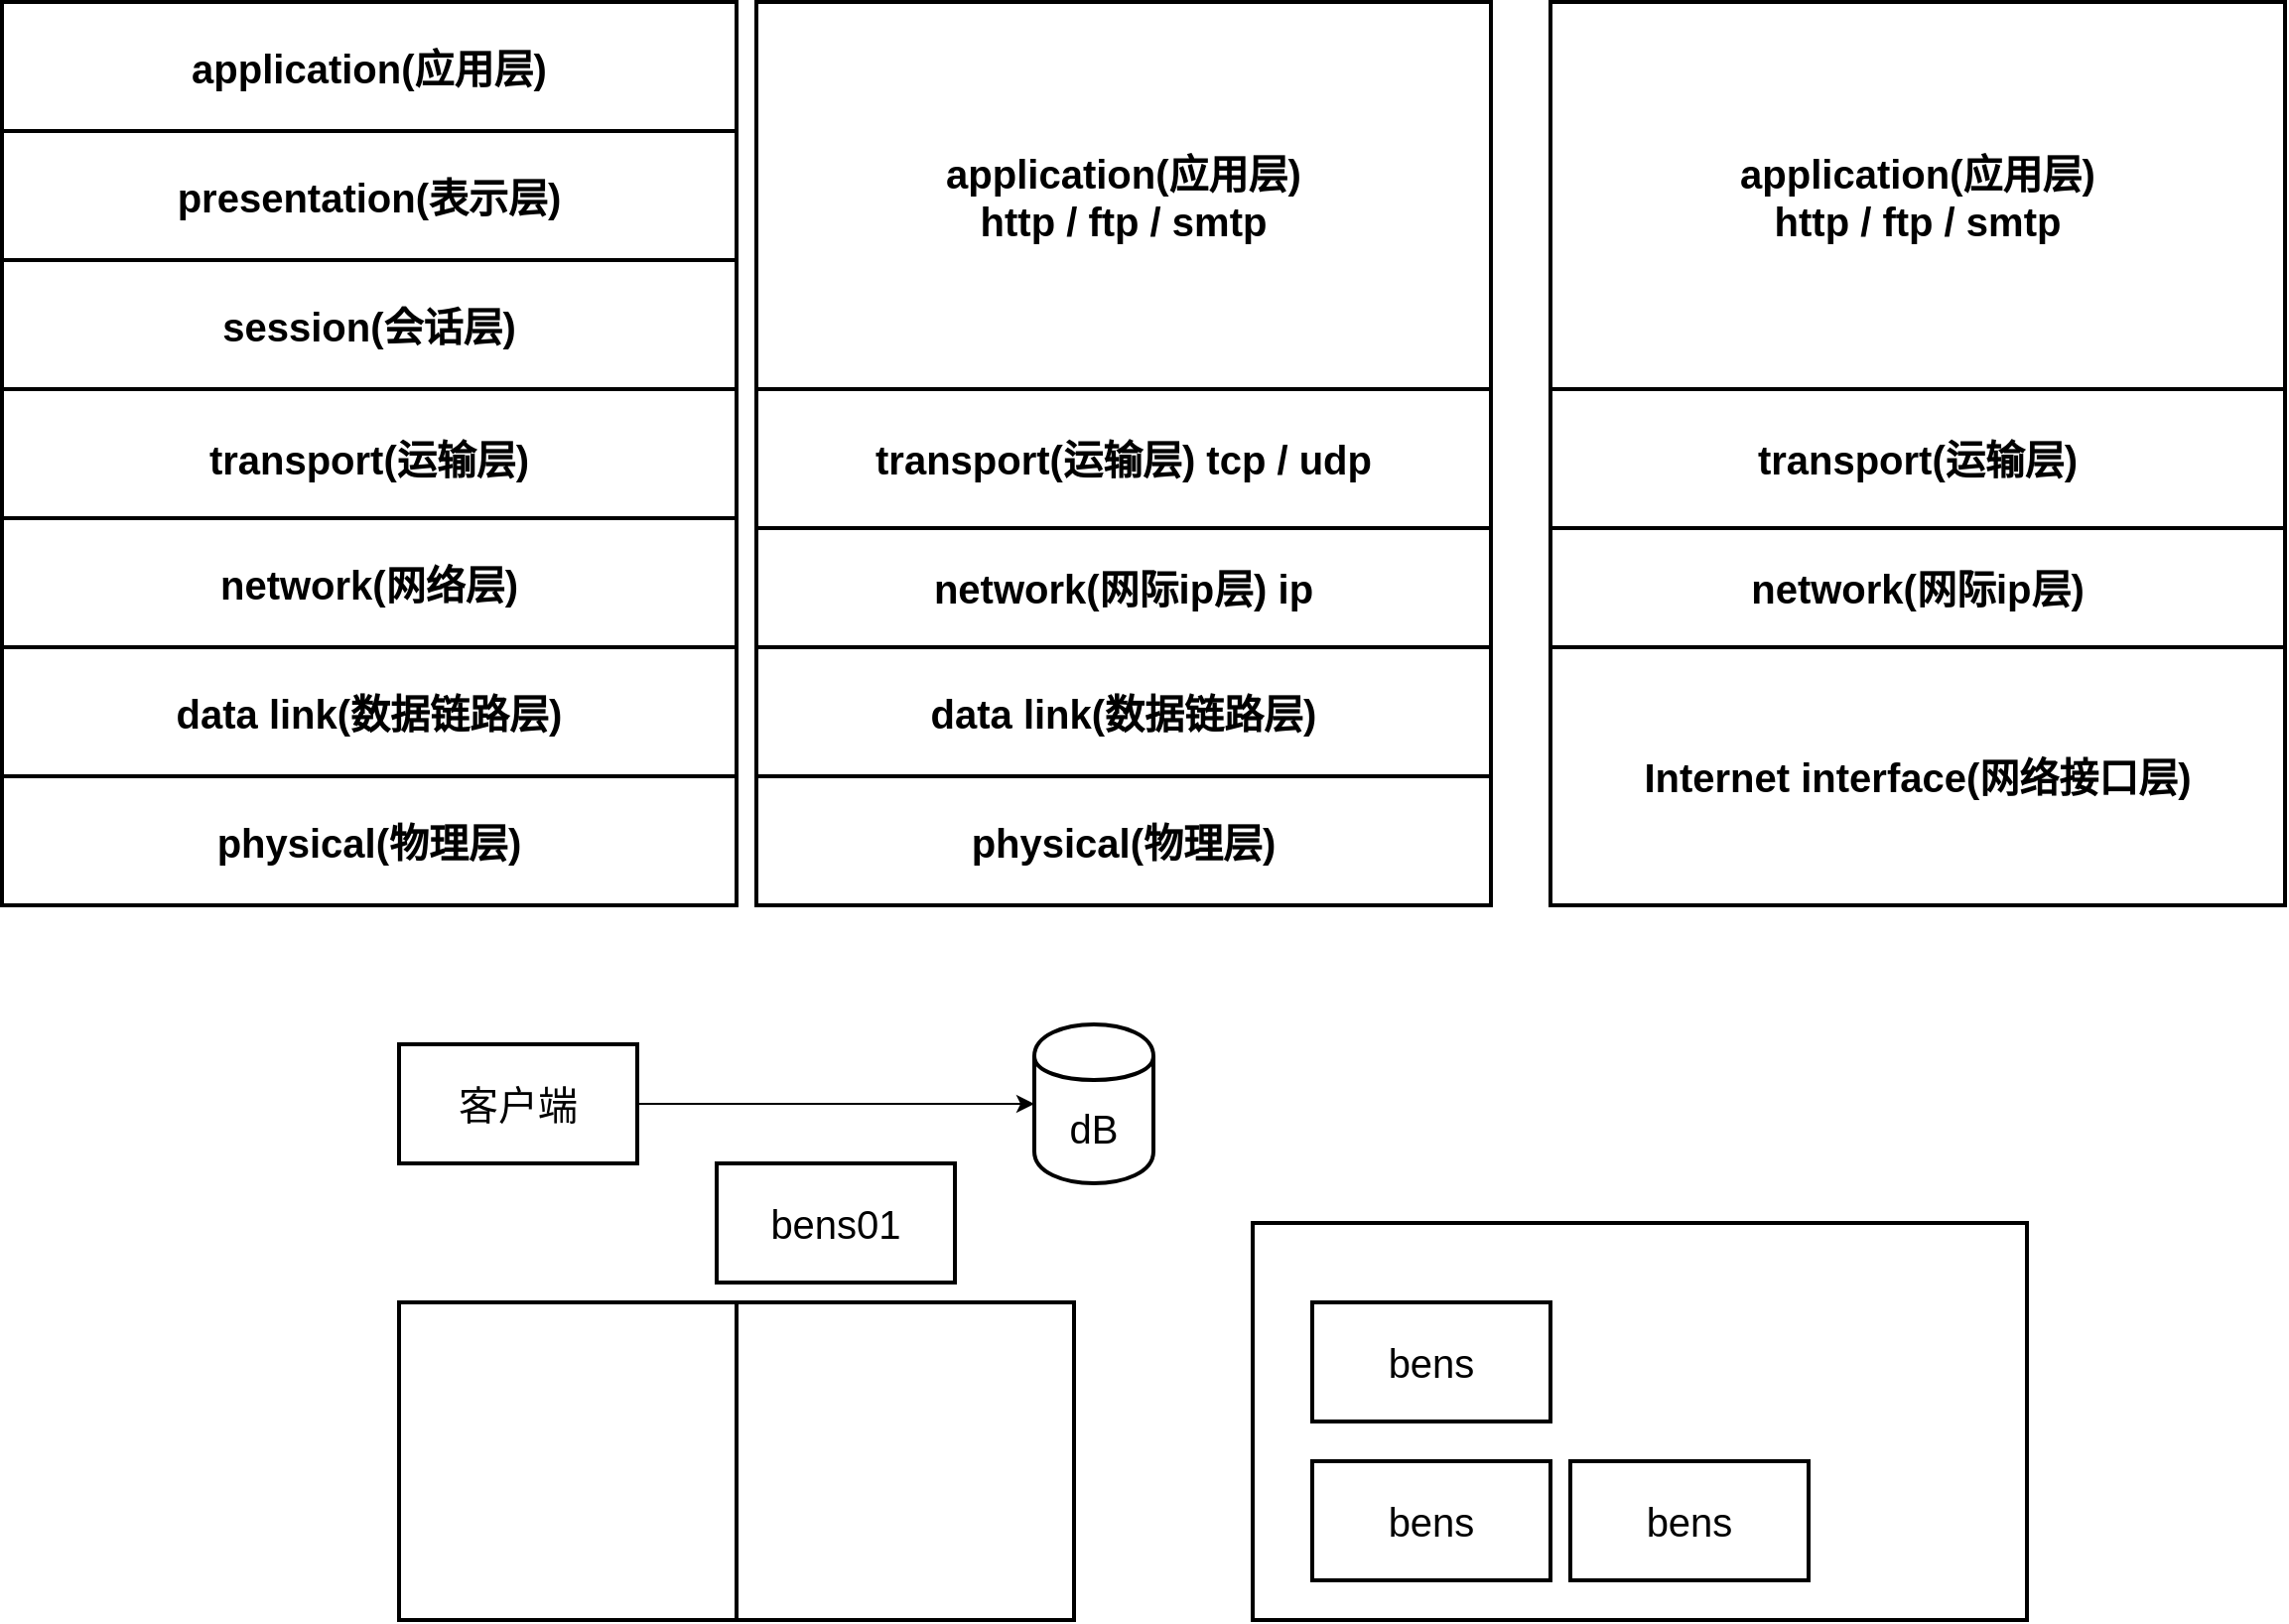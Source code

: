 <mxfile version="11.3.0" type="device" pages="2"><diagram id="DZQopFqao9gLvyvouu1X" name="Page-1"><mxGraphModel dx="1022" dy="497" grid="1" gridSize="10" guides="1" tooltips="1" connect="1" arrows="1" fold="1" page="1" pageScale="1" pageWidth="2339" pageHeight="3300" math="0" shadow="0"><root><mxCell id="0"/><mxCell id="1" parent="0"/><mxCell id="sT__xX81MvVl2FAcRjnj-9" value="" style="rounded=0;whiteSpace=wrap;html=1;strokeWidth=2;fontSize=20;" vertex="1" parent="1"><mxGeometry x="760" y="700" width="390" height="200" as="geometry"/></mxCell><mxCell id="HXkD-bpm7TMgbREWSvBp-1" value="application(应用层)" style="rounded=0;whiteSpace=wrap;html=1;strokeWidth=2;fontSize=20;fontStyle=1" vertex="1" parent="1"><mxGeometry x="130" y="85" width="370" height="65" as="geometry"/></mxCell><mxCell id="HXkD-bpm7TMgbREWSvBp-2" value="presentation(表示层)" style="rounded=0;whiteSpace=wrap;html=1;strokeWidth=2;fontSize=20;fontStyle=1" vertex="1" parent="1"><mxGeometry x="130" y="150" width="370" height="65" as="geometry"/></mxCell><mxCell id="HXkD-bpm7TMgbREWSvBp-3" value="session(会话层)" style="rounded=0;whiteSpace=wrap;html=1;strokeWidth=2;fontSize=20;fontStyle=1" vertex="1" parent="1"><mxGeometry x="130" y="215" width="370" height="65" as="geometry"/></mxCell><mxCell id="HXkD-bpm7TMgbREWSvBp-4" value="transport(运输层)" style="rounded=0;whiteSpace=wrap;html=1;strokeWidth=2;fontSize=20;fontStyle=1" vertex="1" parent="1"><mxGeometry x="130" y="280" width="370" height="70" as="geometry"/></mxCell><mxCell id="HXkD-bpm7TMgbREWSvBp-5" value="network(网络层)" style="rounded=0;whiteSpace=wrap;html=1;strokeWidth=2;fontSize=20;fontStyle=1" vertex="1" parent="1"><mxGeometry x="130" y="345" width="370" height="65" as="geometry"/></mxCell><mxCell id="HXkD-bpm7TMgbREWSvBp-6" value="data link(数据链路层)" style="rounded=0;whiteSpace=wrap;html=1;strokeWidth=2;fontSize=20;fontStyle=1" vertex="1" parent="1"><mxGeometry x="130" y="410" width="370" height="65" as="geometry"/></mxCell><mxCell id="HXkD-bpm7TMgbREWSvBp-7" value="physical(物理层)" style="rounded=0;whiteSpace=wrap;html=1;strokeWidth=2;fontSize=20;fontStyle=1" vertex="1" parent="1"><mxGeometry x="130" y="475" width="370" height="65" as="geometry"/></mxCell><mxCell id="HXkD-bpm7TMgbREWSvBp-8" value="application(应用层)&lt;br&gt;http / ftp / smtp" style="rounded=0;whiteSpace=wrap;html=1;strokeWidth=2;fontSize=20;fontStyle=1" vertex="1" parent="1"><mxGeometry x="510" y="85" width="370" height="195" as="geometry"/></mxCell><mxCell id="HXkD-bpm7TMgbREWSvBp-9" value="transport(运输层) tcp / udp" style="rounded=0;whiteSpace=wrap;html=1;strokeWidth=2;fontSize=20;fontStyle=1" vertex="1" parent="1"><mxGeometry x="510" y="280" width="370" height="70" as="geometry"/></mxCell><mxCell id="HXkD-bpm7TMgbREWSvBp-10" value="network(网际ip层) ip" style="rounded=0;whiteSpace=wrap;html=1;strokeWidth=2;fontSize=20;fontStyle=1" vertex="1" parent="1"><mxGeometry x="510" y="350" width="370" height="60" as="geometry"/></mxCell><mxCell id="HXkD-bpm7TMgbREWSvBp-11" value="Internet interface(网络接口层)" style="rounded=0;whiteSpace=wrap;html=1;strokeWidth=2;fontSize=20;fontStyle=1" vertex="1" parent="1"><mxGeometry x="910" y="410" width="370" height="130" as="geometry"/></mxCell><mxCell id="HXkD-bpm7TMgbREWSvBp-13" value="data link(数据链路层)" style="rounded=0;whiteSpace=wrap;html=1;strokeWidth=2;fontSize=20;fontStyle=1" vertex="1" parent="1"><mxGeometry x="510" y="410" width="370" height="65" as="geometry"/></mxCell><mxCell id="HXkD-bpm7TMgbREWSvBp-14" value="physical(物理层)" style="rounded=0;whiteSpace=wrap;html=1;strokeWidth=2;fontSize=20;fontStyle=1" vertex="1" parent="1"><mxGeometry x="510" y="475" width="370" height="65" as="geometry"/></mxCell><mxCell id="HXkD-bpm7TMgbREWSvBp-15" value="application(应用层)&lt;br&gt;http / ftp / smtp" style="rounded=0;whiteSpace=wrap;html=1;strokeWidth=2;fontSize=20;fontStyle=1" vertex="1" parent="1"><mxGeometry x="910" y="85" width="370" height="195" as="geometry"/></mxCell><mxCell id="HXkD-bpm7TMgbREWSvBp-16" value="transport(运输层)" style="rounded=0;whiteSpace=wrap;html=1;strokeWidth=2;fontSize=20;fontStyle=1" vertex="1" parent="1"><mxGeometry x="910" y="280" width="370" height="70" as="geometry"/></mxCell><mxCell id="HXkD-bpm7TMgbREWSvBp-17" value="network(网际ip层)" style="rounded=0;whiteSpace=wrap;html=1;strokeWidth=2;fontSize=20;fontStyle=1" vertex="1" parent="1"><mxGeometry x="910" y="350" width="370" height="60" as="geometry"/></mxCell><mxCell id="sT__xX81MvVl2FAcRjnj-1" value="dB" style="shape=cylinder;whiteSpace=wrap;html=1;boundedLbl=1;backgroundOutline=1;strokeWidth=2;fontSize=20;" vertex="1" parent="1"><mxGeometry x="650" y="600" width="60" height="80" as="geometry"/></mxCell><mxCell id="sT__xX81MvVl2FAcRjnj-5" style="edgeStyle=orthogonalEdgeStyle;rounded=0;orthogonalLoop=1;jettySize=auto;html=1;fontSize=20;" edge="1" parent="1" source="sT__xX81MvVl2FAcRjnj-2" target="sT__xX81MvVl2FAcRjnj-1"><mxGeometry relative="1" as="geometry"/></mxCell><mxCell id="sT__xX81MvVl2FAcRjnj-2" value="客户端" style="rounded=0;whiteSpace=wrap;html=1;strokeWidth=2;fontSize=20;" vertex="1" parent="1"><mxGeometry x="330" y="610" width="120" height="60" as="geometry"/></mxCell><mxCell id="sT__xX81MvVl2FAcRjnj-8" value="bens" style="rounded=0;whiteSpace=wrap;html=1;strokeWidth=2;fontSize=20;" vertex="1" parent="1"><mxGeometry x="790" y="820" width="120" height="60" as="geometry"/></mxCell><mxCell id="sT__xX81MvVl2FAcRjnj-10" value="bens" style="rounded=0;whiteSpace=wrap;html=1;strokeWidth=2;fontSize=20;" vertex="1" parent="1"><mxGeometry x="920" y="820" width="120" height="60" as="geometry"/></mxCell><mxCell id="sT__xX81MvVl2FAcRjnj-11" value="bens" style="rounded=0;whiteSpace=wrap;html=1;strokeWidth=2;fontSize=20;" vertex="1" parent="1"><mxGeometry x="790" y="740" width="120" height="60" as="geometry"/></mxCell><mxCell id="sT__xX81MvVl2FAcRjnj-12" value="bens01" style="rounded=0;whiteSpace=wrap;html=1;strokeWidth=2;fontSize=20;" vertex="1" parent="1"><mxGeometry x="490" y="670" width="120" height="60" as="geometry"/></mxCell><mxCell id="sT__xX81MvVl2FAcRjnj-13" value="" style="rounded=0;whiteSpace=wrap;html=1;strokeWidth=2;fontSize=20;" vertex="1" parent="1"><mxGeometry x="330" y="740" width="170" height="160" as="geometry"/></mxCell><mxCell id="sT__xX81MvVl2FAcRjnj-15" value="" style="rounded=0;whiteSpace=wrap;html=1;strokeWidth=2;fontSize=20;" vertex="1" parent="1"><mxGeometry x="500" y="740" width="170" height="160" as="geometry"/></mxCell></root></mxGraphModel></diagram><diagram id="HACd1HYfYxr-Fn9FS0eY" name="Page-2"><mxGraphModel dx="1022" dy="497" grid="1" gridSize="10" guides="1" tooltips="1" connect="1" arrows="1" fold="1" page="1" pageScale="1" pageWidth="2339" pageHeight="3300" math="0" shadow="0"><root><mxCell id="tosAyv7OOJG75pKnQQxQ-0"/><mxCell id="tosAyv7OOJG75pKnQQxQ-1" parent="tosAyv7OOJG75pKnQQxQ-0"/><mxCell id="tosAyv7OOJG75pKnQQxQ-7" style="edgeStyle=orthogonalEdgeStyle;rounded=0;orthogonalLoop=1;jettySize=auto;html=1;entryX=0;entryY=0.5;entryDx=0;entryDy=0;fontSize=20;" edge="1" parent="tosAyv7OOJG75pKnQQxQ-1" source="tosAyv7OOJG75pKnQQxQ-2" target="tosAyv7OOJG75pKnQQxQ-6"><mxGeometry relative="1" as="geometry"/></mxCell><mxCell id="tosAyv7OOJG75pKnQQxQ-2" value="" style="rounded=0;whiteSpace=wrap;html=1;strokeWidth=2;fontSize=20;" vertex="1" parent="tosAyv7OOJG75pKnQQxQ-1"><mxGeometry x="190" y="160" width="360" height="260" as="geometry"/></mxCell><mxCell id="tosAyv7OOJG75pKnQQxQ-3" value="网络模块" style="whiteSpace=wrap;html=1;aspect=fixed;strokeWidth=2;fontSize=20;" vertex="1" parent="tosAyv7OOJG75pKnQQxQ-1"><mxGeometry x="430" y="180" width="100" height="100" as="geometry"/></mxCell><mxCell id="tosAyv7OOJG75pKnQQxQ-4" value="数据库模块" style="whiteSpace=wrap;html=1;aspect=fixed;strokeWidth=2;fontSize=20;" vertex="1" parent="tosAyv7OOJG75pKnQQxQ-1"><mxGeometry x="430" y="300" width="100" height="100" as="geometry"/></mxCell><mxCell id="tosAyv7OOJG75pKnQQxQ-5" value="业务" style="whiteSpace=wrap;html=1;aspect=fixed;strokeWidth=2;fontSize=20;" vertex="1" parent="tosAyv7OOJG75pKnQQxQ-1"><mxGeometry x="200" y="180" width="220" height="220" as="geometry"/></mxCell><mxCell id="tosAyv7OOJG75pKnQQxQ-6" value="服务端" style="rounded=0;whiteSpace=wrap;html=1;strokeWidth=2;fontSize=20;" vertex="1" parent="tosAyv7OOJG75pKnQQxQ-1"><mxGeometry x="650" y="160" width="220" height="260" as="geometry"/></mxCell><mxCell id="tosAyv7OOJG75pKnQQxQ-8" value="数据库服务器" style="whiteSpace=wrap;html=1;aspect=fixed;strokeWidth=2;fontSize=20;" vertex="1" parent="tosAyv7OOJG75pKnQQxQ-1"><mxGeometry x="780" y="170" width="80" height="80" as="geometry"/></mxCell><mxCell id="tosAyv7OOJG75pKnQQxQ-9" value="数据库2" style="whiteSpace=wrap;html=1;aspect=fixed;strokeWidth=2;fontSize=20;" vertex="1" parent="tosAyv7OOJG75pKnQQxQ-1"><mxGeometry x="780" y="320" width="80" height="80" as="geometry"/></mxCell></root></mxGraphModel></diagram></mxfile>